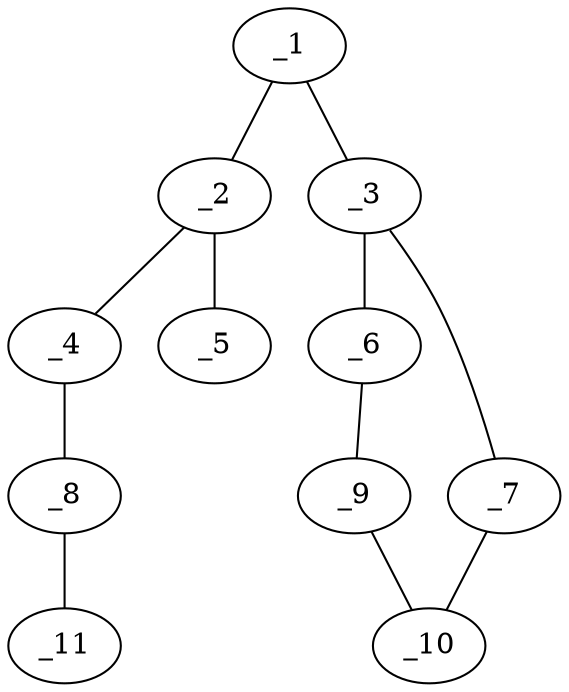 graph molid119877 {
	_1	 [charge=0,
		chem=4,
		symbol="N  ",
		x="2.809",
		y="-0.2306"];
	_2	 [charge=0,
		chem=1,
		symbol="C  ",
		x="3.6751",
		y="0.2694"];
	_1 -- _2	 [valence=1];
	_3	 [charge=0,
		chem=1,
		symbol="C  ",
		x="2.809",
		y="-1.2306"];
	_1 -- _3	 [valence=1];
	_4	 [charge=0,
		chem=2,
		symbol="O  ",
		x="3.6751",
		y="1.2694"];
	_2 -- _4	 [valence=1];
	_5	 [charge=0,
		chem=2,
		symbol="O  ",
		x="4.5411",
		y="-0.2306"];
	_2 -- _5	 [valence=2];
	_6	 [charge=0,
		chem=4,
		symbol="N  ",
		x=2,
		y="-1.8184"];
	_3 -- _6	 [valence=2];
	_7	 [charge=0,
		chem=5,
		symbol="S  ",
		x="3.618",
		y="-1.8184"];
	_3 -- _7	 [valence=1];
	_8	 [charge=0,
		chem=1,
		symbol="C  ",
		x="4.5411",
		y="1.7694"];
	_4 -- _8	 [valence=1];
	_9	 [charge=0,
		chem=1,
		symbol="C  ",
		x="2.309",
		y="-2.7694"];
	_6 -- _9	 [valence=1];
	_10	 [charge=0,
		chem=1,
		symbol="C  ",
		x="3.309",
		y="-2.7694"];
	_7 -- _10	 [valence=1];
	_11	 [charge=0,
		chem=1,
		symbol="C  ",
		x="4.5411",
		y="2.7694"];
	_8 -- _11	 [valence=1];
	_9 -- _10	 [valence=1];
}
